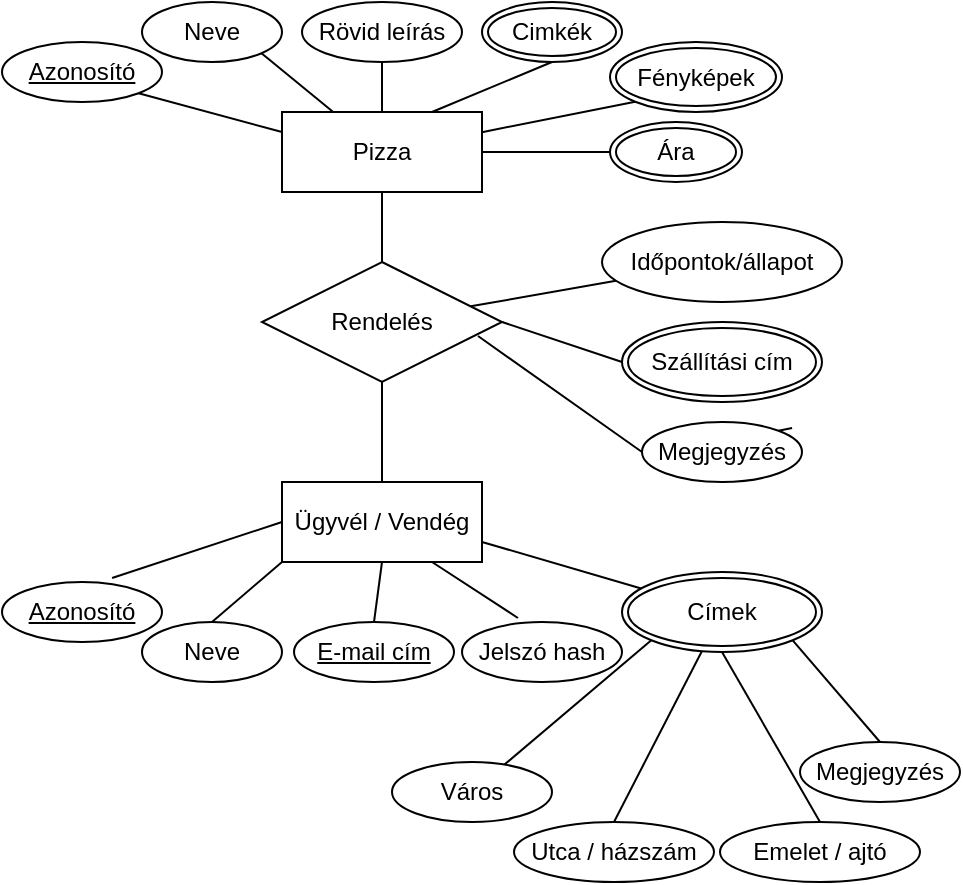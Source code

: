 <mxfile version="14.9.0"><diagram id="qBnSDoANhPDklssy9zDp" name="Page-1"><mxGraphModel dx="2062" dy="780" grid="1" gridSize="10" guides="1" tooltips="1" connect="1" arrows="1" fold="1" page="1" pageScale="1" pageWidth="827" pageHeight="1169" math="0" shadow="0"><root><mxCell id="0"/><mxCell id="1" parent="0"/><mxCell id="Y4UChj5pSKQoWETA83pM-23" style="edgeStyle=none;rounded=0;orthogonalLoop=1;jettySize=auto;html=1;exitX=0.5;exitY=1;exitDx=0;exitDy=0;entryX=0.5;entryY=0;entryDx=0;entryDy=0;endArrow=none;endFill=0;strokeColor=#000000;" edge="1" parent="1" source="Y4UChj5pSKQoWETA83pM-1" target="Y4UChj5pSKQoWETA83pM-3"><mxGeometry relative="1" as="geometry"/></mxCell><mxCell id="Y4UChj5pSKQoWETA83pM-25" style="edgeStyle=none;rounded=0;orthogonalLoop=1;jettySize=auto;html=1;exitX=1;exitY=0.5;exitDx=0;exitDy=0;entryX=0;entryY=0.5;entryDx=0;entryDy=0;endArrow=none;endFill=0;strokeColor=#000000;" edge="1" parent="1" source="Y4UChj5pSKQoWETA83pM-1" target="Y4UChj5pSKQoWETA83pM-24"><mxGeometry relative="1" as="geometry"/></mxCell><mxCell id="Y4UChj5pSKQoWETA83pM-1" value="Pizza" style="whiteSpace=wrap;html=1;align=center;" vertex="1" parent="1"><mxGeometry x="150" y="75" width="100" height="40" as="geometry"/></mxCell><mxCell id="Y4UChj5pSKQoWETA83pM-37" style="edgeStyle=none;rounded=0;orthogonalLoop=1;jettySize=auto;html=1;exitX=0.5;exitY=1;exitDx=0;exitDy=0;entryX=0.5;entryY=0;entryDx=0;entryDy=0;endArrow=none;endFill=0;strokeColor=#000000;" edge="1" parent="1" source="Y4UChj5pSKQoWETA83pM-3" target="Y4UChj5pSKQoWETA83pM-26"><mxGeometry relative="1" as="geometry"/></mxCell><mxCell id="Y4UChj5pSKQoWETA83pM-43" style="edgeStyle=none;rounded=0;orthogonalLoop=1;jettySize=auto;html=1;endArrow=none;endFill=0;strokeColor=#000000;" edge="1" parent="1" source="Y4UChj5pSKQoWETA83pM-3" target="Y4UChj5pSKQoWETA83pM-38"><mxGeometry relative="1" as="geometry"/></mxCell><mxCell id="Y4UChj5pSKQoWETA83pM-3" value="Rendelés" style="shape=rhombus;perimeter=rhombusPerimeter;whiteSpace=wrap;html=1;align=center;" vertex="1" parent="1"><mxGeometry x="140" y="150" width="120" height="60" as="geometry"/></mxCell><mxCell id="Y4UChj5pSKQoWETA83pM-4" value="Azonosító" style="ellipse;whiteSpace=wrap;html=1;align=center;fontStyle=4;" vertex="1" parent="1"><mxGeometry x="10" y="40" width="80" height="30" as="geometry"/></mxCell><mxCell id="Y4UChj5pSKQoWETA83pM-21" style="edgeStyle=none;rounded=0;orthogonalLoop=1;jettySize=auto;html=1;exitX=0.5;exitY=1;exitDx=0;exitDy=0;entryX=0.75;entryY=0;entryDx=0;entryDy=0;endArrow=none;endFill=0;strokeColor=#000000;" edge="1" parent="1" source="Y4UChj5pSKQoWETA83pM-6" target="Y4UChj5pSKQoWETA83pM-1"><mxGeometry relative="1" as="geometry"/></mxCell><mxCell id="Y4UChj5pSKQoWETA83pM-6" value="Cimkék" style="ellipse;shape=doubleEllipse;margin=3;whiteSpace=wrap;html=1;align=center;" vertex="1" parent="1"><mxGeometry x="250" y="20" width="70" height="30" as="geometry"/></mxCell><mxCell id="Y4UChj5pSKQoWETA83pM-19" style="edgeStyle=none;rounded=0;orthogonalLoop=1;jettySize=auto;html=1;exitX=1;exitY=1;exitDx=0;exitDy=0;endArrow=none;endFill=0;" edge="1" parent="1" source="Y4UChj5pSKQoWETA83pM-8" target="Y4UChj5pSKQoWETA83pM-1"><mxGeometry relative="1" as="geometry"/></mxCell><mxCell id="Y4UChj5pSKQoWETA83pM-8" value="&lt;div&gt;Neve&lt;/div&gt;" style="ellipse;whiteSpace=wrap;html=1;align=center;" vertex="1" parent="1"><mxGeometry x="80" y="20" width="70" height="30" as="geometry"/></mxCell><mxCell id="Y4UChj5pSKQoWETA83pM-20" style="edgeStyle=none;rounded=0;orthogonalLoop=1;jettySize=auto;html=1;exitX=0.5;exitY=1;exitDx=0;exitDy=0;entryX=0.5;entryY=0;entryDx=0;entryDy=0;endArrow=none;endFill=0;strokeColor=#000000;" edge="1" parent="1" source="Y4UChj5pSKQoWETA83pM-9" target="Y4UChj5pSKQoWETA83pM-1"><mxGeometry relative="1" as="geometry"/></mxCell><mxCell id="Y4UChj5pSKQoWETA83pM-9" value="Rövid leírás" style="ellipse;whiteSpace=wrap;html=1;align=center;" vertex="1" parent="1"><mxGeometry x="160" y="20" width="80" height="30" as="geometry"/></mxCell><mxCell id="Y4UChj5pSKQoWETA83pM-22" style="edgeStyle=none;rounded=0;orthogonalLoop=1;jettySize=auto;html=1;exitX=0;exitY=1;exitDx=0;exitDy=0;endArrow=none;endFill=0;strokeColor=#000000;" edge="1" parent="1" source="Y4UChj5pSKQoWETA83pM-10" target="Y4UChj5pSKQoWETA83pM-1"><mxGeometry relative="1" as="geometry"/></mxCell><mxCell id="Y4UChj5pSKQoWETA83pM-10" value="Fényképek" style="ellipse;shape=doubleEllipse;margin=3;whiteSpace=wrap;html=1;align=center;" vertex="1" parent="1"><mxGeometry x="314" y="40" width="86" height="35" as="geometry"/></mxCell><mxCell id="Y4UChj5pSKQoWETA83pM-17" value="" style="endArrow=none;html=1;entryX=1;entryY=1;entryDx=0;entryDy=0;exitX=0;exitY=0.25;exitDx=0;exitDy=0;" edge="1" parent="1" source="Y4UChj5pSKQoWETA83pM-1" target="Y4UChj5pSKQoWETA83pM-4"><mxGeometry width="50" height="50" relative="1" as="geometry"><mxPoint x="390" y="360" as="sourcePoint"/><mxPoint x="440" y="310" as="targetPoint"/></mxGeometry></mxCell><mxCell id="Y4UChj5pSKQoWETA83pM-24" value="Ára" style="ellipse;shape=doubleEllipse;margin=3;whiteSpace=wrap;html=1;align=center;" vertex="1" parent="1"><mxGeometry x="314" y="80" width="66" height="30" as="geometry"/></mxCell><mxCell id="Y4UChj5pSKQoWETA83pM-32" style="edgeStyle=none;rounded=0;orthogonalLoop=1;jettySize=auto;html=1;exitX=0;exitY=0.5;exitDx=0;exitDy=0;entryX=0.688;entryY=-0.067;entryDx=0;entryDy=0;entryPerimeter=0;endArrow=none;endFill=0;strokeColor=#000000;" edge="1" parent="1" source="Y4UChj5pSKQoWETA83pM-26" target="Y4UChj5pSKQoWETA83pM-27"><mxGeometry relative="1" as="geometry"/></mxCell><mxCell id="Y4UChj5pSKQoWETA83pM-33" style="edgeStyle=none;rounded=0;orthogonalLoop=1;jettySize=auto;html=1;exitX=0;exitY=1;exitDx=0;exitDy=0;entryX=0.5;entryY=0;entryDx=0;entryDy=0;endArrow=none;endFill=0;strokeColor=#000000;" edge="1" parent="1" source="Y4UChj5pSKQoWETA83pM-26" target="Y4UChj5pSKQoWETA83pM-28"><mxGeometry relative="1" as="geometry"/></mxCell><mxCell id="Y4UChj5pSKQoWETA83pM-34" style="edgeStyle=none;rounded=0;orthogonalLoop=1;jettySize=auto;html=1;exitX=0.5;exitY=1;exitDx=0;exitDy=0;entryX=0.5;entryY=0;entryDx=0;entryDy=0;endArrow=none;endFill=0;strokeColor=#000000;" edge="1" parent="1" source="Y4UChj5pSKQoWETA83pM-26" target="Y4UChj5pSKQoWETA83pM-29"><mxGeometry relative="1" as="geometry"/></mxCell><mxCell id="Y4UChj5pSKQoWETA83pM-35" style="edgeStyle=none;rounded=0;orthogonalLoop=1;jettySize=auto;html=1;exitX=0.75;exitY=1;exitDx=0;exitDy=0;entryX=0.35;entryY=-0.067;entryDx=0;entryDy=0;entryPerimeter=0;endArrow=none;endFill=0;strokeColor=#000000;" edge="1" parent="1" source="Y4UChj5pSKQoWETA83pM-26" target="Y4UChj5pSKQoWETA83pM-30"><mxGeometry relative="1" as="geometry"/></mxCell><mxCell id="Y4UChj5pSKQoWETA83pM-36" style="edgeStyle=none;rounded=0;orthogonalLoop=1;jettySize=auto;html=1;exitX=1;exitY=0.75;exitDx=0;exitDy=0;endArrow=none;endFill=0;strokeColor=#000000;" edge="1" parent="1" source="Y4UChj5pSKQoWETA83pM-26" target="Y4UChj5pSKQoWETA83pM-31"><mxGeometry relative="1" as="geometry"/></mxCell><mxCell id="Y4UChj5pSKQoWETA83pM-26" value="Ügyvél / Vendég" style="whiteSpace=wrap;html=1;align=center;" vertex="1" parent="1"><mxGeometry x="150" y="260" width="100" height="40" as="geometry"/></mxCell><mxCell id="Y4UChj5pSKQoWETA83pM-27" value="Azonosító" style="ellipse;whiteSpace=wrap;html=1;align=center;fontStyle=4;" vertex="1" parent="1"><mxGeometry x="10" y="310" width="80" height="30" as="geometry"/></mxCell><mxCell id="Y4UChj5pSKQoWETA83pM-28" value="&lt;div&gt;Neve&lt;/div&gt;" style="ellipse;whiteSpace=wrap;html=1;align=center;" vertex="1" parent="1"><mxGeometry x="80" y="330" width="70" height="30" as="geometry"/></mxCell><mxCell id="Y4UChj5pSKQoWETA83pM-29" value="&lt;u&gt;E-mail cím&lt;/u&gt;" style="ellipse;whiteSpace=wrap;html=1;align=center;" vertex="1" parent="1"><mxGeometry x="156" y="330" width="80" height="30" as="geometry"/></mxCell><mxCell id="Y4UChj5pSKQoWETA83pM-30" value="Jelszó hash" style="ellipse;whiteSpace=wrap;html=1;align=center;" vertex="1" parent="1"><mxGeometry x="240" y="330" width="80" height="30" as="geometry"/></mxCell><mxCell id="Y4UChj5pSKQoWETA83pM-50" style="edgeStyle=none;rounded=0;orthogonalLoop=1;jettySize=auto;html=1;exitX=0;exitY=1;exitDx=0;exitDy=0;endArrow=none;endFill=0;strokeColor=#000000;" edge="1" parent="1" source="Y4UChj5pSKQoWETA83pM-31" target="Y4UChj5pSKQoWETA83pM-46"><mxGeometry relative="1" as="geometry"/></mxCell><mxCell id="Y4UChj5pSKQoWETA83pM-31" value="Címek" style="ellipse;shape=doubleEllipse;margin=3;whiteSpace=wrap;html=1;align=center;" vertex="1" parent="1"><mxGeometry x="320" y="305" width="100" height="40" as="geometry"/></mxCell><mxCell id="Y4UChj5pSKQoWETA83pM-38" value="Időpontok/állapot" style="ellipse;whiteSpace=wrap;html=1;align=center;" vertex="1" parent="1"><mxGeometry x="310" y="130" width="120" height="40" as="geometry"/></mxCell><mxCell id="Y4UChj5pSKQoWETA83pM-45" style="edgeStyle=none;rounded=0;orthogonalLoop=1;jettySize=auto;html=1;exitX=0;exitY=0.5;exitDx=0;exitDy=0;entryX=0.9;entryY=0.617;entryDx=0;entryDy=0;endArrow=none;endFill=0;strokeColor=#000000;entryPerimeter=0;" edge="1" parent="1" source="Y4UChj5pSKQoWETA83pM-39" target="Y4UChj5pSKQoWETA83pM-3"><mxGeometry relative="1" as="geometry"/></mxCell><mxCell id="Y4UChj5pSKQoWETA83pM-39" value="Megjegyzés" style="ellipse;whiteSpace=wrap;html=1;align=center;" vertex="1" parent="1"><mxGeometry x="330" y="230" width="80" height="30" as="geometry"/></mxCell><mxCell id="Y4UChj5pSKQoWETA83pM-44" style="edgeStyle=none;rounded=0;orthogonalLoop=1;jettySize=auto;html=1;exitX=0;exitY=0.5;exitDx=0;exitDy=0;entryX=1;entryY=0.5;entryDx=0;entryDy=0;endArrow=none;endFill=0;strokeColor=#000000;" edge="1" parent="1" source="Y4UChj5pSKQoWETA83pM-40" target="Y4UChj5pSKQoWETA83pM-3"><mxGeometry relative="1" as="geometry"/></mxCell><mxCell id="Y4UChj5pSKQoWETA83pM-40" value="Szállítási cím" style="ellipse;shape=doubleEllipse;margin=3;whiteSpace=wrap;html=1;align=center;" vertex="1" parent="1"><mxGeometry x="320" y="180" width="100" height="40" as="geometry"/></mxCell><mxCell id="Y4UChj5pSKQoWETA83pM-41" style="edgeStyle=none;rounded=0;orthogonalLoop=1;jettySize=auto;html=1;exitX=1;exitY=0;exitDx=0;exitDy=0;entryX=0.938;entryY=0.1;entryDx=0;entryDy=0;entryPerimeter=0;endArrow=none;endFill=0;strokeColor=#000000;" edge="1" parent="1" source="Y4UChj5pSKQoWETA83pM-39" target="Y4UChj5pSKQoWETA83pM-39"><mxGeometry relative="1" as="geometry"/></mxCell><mxCell id="Y4UChj5pSKQoWETA83pM-46" value="Város" style="ellipse;whiteSpace=wrap;html=1;align=center;" vertex="1" parent="1"><mxGeometry x="205" y="400" width="80" height="30" as="geometry"/></mxCell><mxCell id="Y4UChj5pSKQoWETA83pM-51" style="edgeStyle=none;rounded=0;orthogonalLoop=1;jettySize=auto;html=1;exitX=0.5;exitY=0;exitDx=0;exitDy=0;endArrow=none;endFill=0;strokeColor=#000000;" edge="1" parent="1" source="Y4UChj5pSKQoWETA83pM-47" target="Y4UChj5pSKQoWETA83pM-31"><mxGeometry relative="1" as="geometry"/></mxCell><mxCell id="Y4UChj5pSKQoWETA83pM-47" value="Utca / házszám" style="ellipse;whiteSpace=wrap;html=1;align=center;" vertex="1" parent="1"><mxGeometry x="266" y="430" width="100" height="30" as="geometry"/></mxCell><mxCell id="Y4UChj5pSKQoWETA83pM-52" style="edgeStyle=none;rounded=0;orthogonalLoop=1;jettySize=auto;html=1;exitX=0.5;exitY=0;exitDx=0;exitDy=0;entryX=0.5;entryY=1;entryDx=0;entryDy=0;endArrow=none;endFill=0;strokeColor=#000000;" edge="1" parent="1" source="Y4UChj5pSKQoWETA83pM-48" target="Y4UChj5pSKQoWETA83pM-31"><mxGeometry relative="1" as="geometry"/></mxCell><mxCell id="Y4UChj5pSKQoWETA83pM-48" value="Emelet / ajtó" style="ellipse;whiteSpace=wrap;html=1;align=center;" vertex="1" parent="1"><mxGeometry x="369" y="430" width="100" height="30" as="geometry"/></mxCell><mxCell id="Y4UChj5pSKQoWETA83pM-54" style="edgeStyle=none;rounded=0;orthogonalLoop=1;jettySize=auto;html=1;exitX=0.5;exitY=0;exitDx=0;exitDy=0;entryX=1;entryY=1;entryDx=0;entryDy=0;endArrow=none;endFill=0;strokeColor=#000000;" edge="1" parent="1" source="Y4UChj5pSKQoWETA83pM-49" target="Y4UChj5pSKQoWETA83pM-31"><mxGeometry relative="1" as="geometry"/></mxCell><mxCell id="Y4UChj5pSKQoWETA83pM-49" value="Megjegyzés" style="ellipse;whiteSpace=wrap;html=1;align=center;" vertex="1" parent="1"><mxGeometry x="409" y="390" width="80" height="30" as="geometry"/></mxCell></root></mxGraphModel></diagram></mxfile>